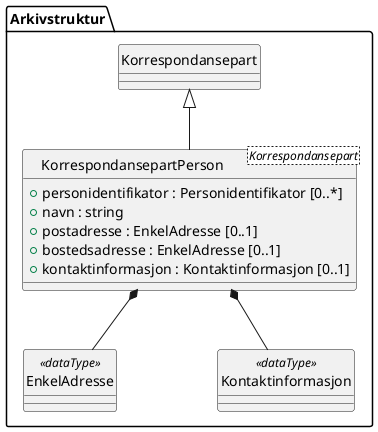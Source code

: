 @startuml
skinparam nodesep 100
hide circle
class Arkivstruktur.KorrespondansepartPerson <Korrespondansepart> {
  +personidentifikator : Personidentifikator [0..*]
  +navn : string
  +postadresse : EnkelAdresse [0..1]
  +bostedsadresse : EnkelAdresse [0..1]
  +kontaktinformasjon : Kontaktinformasjon [0..1]
}
class Arkivstruktur.Korrespondansepart {
}
Arkivstruktur.Korrespondansepart <|-- Arkivstruktur.KorrespondansepartPerson
class Arkivstruktur.EnkelAdresse <<dataType>> {
}
Arkivstruktur.KorrespondansepartPerson *-- Arkivstruktur.EnkelAdresse
class Arkivstruktur.Kontaktinformasjon <<dataType>> {
}
Arkivstruktur.KorrespondansepartPerson *-- Arkivstruktur.Kontaktinformasjon
@enduml
